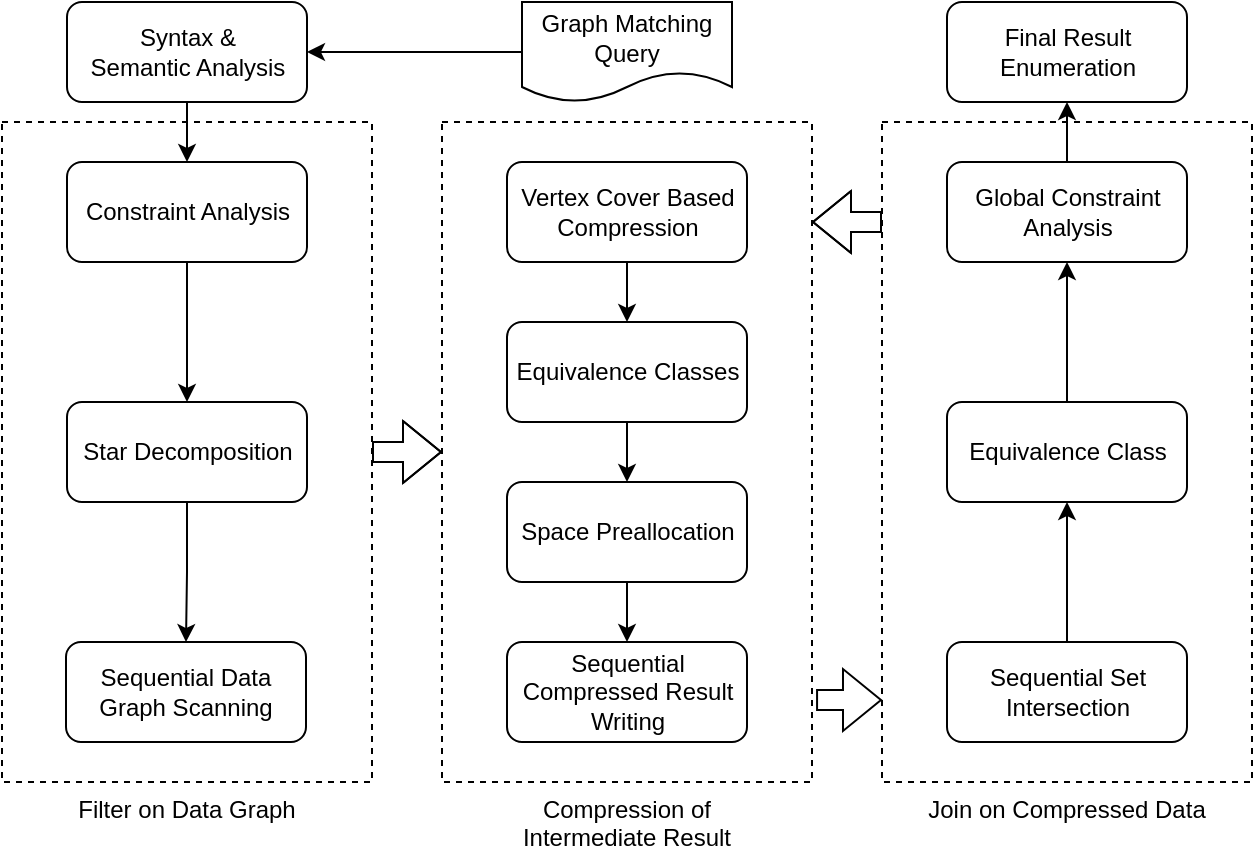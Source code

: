 <mxfile version="13.9.8" type="device"><diagram id="4FLG2b1ezuRSdkkwH0Eb" name="Page-1"><mxGraphModel dx="1102" dy="807" grid="1" gridSize="10" guides="1" tooltips="1" connect="1" arrows="1" fold="1" page="1" pageScale="1" pageWidth="980" pageHeight="690" math="0" shadow="0"><root><mxCell id="0"/><mxCell id="1" parent="0"/><mxCell id="TpjpbnGUkztZDuX0zW3u-6" value="" style="edgeStyle=orthogonalEdgeStyle;rounded=0;orthogonalLoop=1;jettySize=auto;html=1;entryX=1;entryY=0.5;entryDx=0;entryDy=0;" parent="1" source="c7e-BESAmYuRZWQkJVXR-2" target="c7e-BESAmYuRZWQkJVXR-4" edge="1"><mxGeometry relative="1" as="geometry"><mxPoint x="180" y="25" as="targetPoint"/></mxGeometry></mxCell><mxCell id="c7e-BESAmYuRZWQkJVXR-2" value="Graph Matching Query" style="shape=document;whiteSpace=wrap;html=1;boundedLbl=1;" parent="1" vertex="1"><mxGeometry x="260" width="105" height="50" as="geometry"/></mxCell><mxCell id="-hxfzx3t3lf6aqsbaPrs-1" value="" style="edgeStyle=orthogonalEdgeStyle;rounded=0;orthogonalLoop=1;jettySize=auto;html=1;endArrow=block;endFill=0;shape=flexArrow;" parent="1" source="c7e-BESAmYuRZWQkJVXR-3" target="RNBvtvq8Jln-96bl2LK0-1" edge="1"><mxGeometry relative="1" as="geometry"/></mxCell><mxCell id="c7e-BESAmYuRZWQkJVXR-3" value="Filter on Data Graph" style="rounded=0;whiteSpace=wrap;html=1;fillColor=none;dashed=1;labelPosition=center;verticalLabelPosition=bottom;align=center;verticalAlign=top;" parent="1" vertex="1"><mxGeometry y="60" width="185" height="330" as="geometry"/></mxCell><mxCell id="c7e-BESAmYuRZWQkJVXR-11" value="" style="edgeStyle=orthogonalEdgeStyle;rounded=0;orthogonalLoop=1;jettySize=auto;html=1;" parent="1" source="c7e-BESAmYuRZWQkJVXR-4" target="c7e-BESAmYuRZWQkJVXR-5" edge="1"><mxGeometry relative="1" as="geometry"/></mxCell><mxCell id="c7e-BESAmYuRZWQkJVXR-4" value="&lt;div&gt;Syntax &amp;amp;&lt;/div&gt;&lt;div&gt;Semantic Analysis&lt;/div&gt;" style="rounded=1;whiteSpace=wrap;html=1;fillColor=none;" parent="1" vertex="1"><mxGeometry x="32.5" width="120" height="50" as="geometry"/></mxCell><mxCell id="c7e-BESAmYuRZWQkJVXR-13" value="" style="edgeStyle=orthogonalEdgeStyle;rounded=0;orthogonalLoop=1;jettySize=auto;html=1;" parent="1" source="c7e-BESAmYuRZWQkJVXR-5" target="c7e-BESAmYuRZWQkJVXR-6" edge="1"><mxGeometry relative="1" as="geometry"/></mxCell><mxCell id="c7e-BESAmYuRZWQkJVXR-5" value="Constraint Analysis" style="rounded=1;whiteSpace=wrap;html=1;fillColor=none;" parent="1" vertex="1"><mxGeometry x="32.5" y="80" width="120" height="50" as="geometry"/></mxCell><mxCell id="c7e-BESAmYuRZWQkJVXR-15" value="" style="edgeStyle=orthogonalEdgeStyle;rounded=0;orthogonalLoop=1;jettySize=auto;html=1;" parent="1" source="c7e-BESAmYuRZWQkJVXR-6" target="c7e-BESAmYuRZWQkJVXR-14" edge="1"><mxGeometry relative="1" as="geometry"/></mxCell><mxCell id="c7e-BESAmYuRZWQkJVXR-6" value="Star Decomposition" style="rounded=1;whiteSpace=wrap;html=1;fillColor=none;" parent="1" vertex="1"><mxGeometry x="32.5" y="200" width="120" height="50" as="geometry"/></mxCell><mxCell id="c7e-BESAmYuRZWQkJVXR-14" value="Sequential Data Graph Scanning" style="rounded=1;whiteSpace=wrap;html=1;fillColor=none;" parent="1" vertex="1"><mxGeometry x="32" y="320" width="120" height="50" as="geometry"/></mxCell><mxCell id="RNBvtvq8Jln-96bl2LK0-1" value="Compression of&lt;br&gt;Intermediate Result" style="rounded=0;whiteSpace=wrap;html=1;fillColor=none;dashed=1;labelPosition=center;verticalLabelPosition=bottom;align=center;verticalAlign=top;" parent="1" vertex="1"><mxGeometry x="220" y="60" width="185" height="330" as="geometry"/></mxCell><mxCell id="psth2qe3Jxn1L8OWhvaL-3" value="" style="edgeStyle=orthogonalEdgeStyle;rounded=0;orthogonalLoop=1;jettySize=auto;html=1;shape=flexArrow;" parent="1" source="-hxfzx3t3lf6aqsbaPrs-2" target="RNBvtvq8Jln-96bl2LK0-1" edge="1"><mxGeometry relative="1" as="geometry"><Array as="points"><mxPoint x="425" y="110"/><mxPoint x="425" y="110"/></Array></mxGeometry></mxCell><mxCell id="-hxfzx3t3lf6aqsbaPrs-2" value="Join on Compressed Data" style="rounded=0;whiteSpace=wrap;html=1;fillColor=none;dashed=1;labelPosition=center;verticalLabelPosition=bottom;align=center;verticalAlign=top;" parent="1" vertex="1"><mxGeometry x="440" y="60" width="185" height="330" as="geometry"/></mxCell><mxCell id="g1NUkpmcSRhP_zdwQAfM-4" value="" style="edgeStyle=orthogonalEdgeStyle;rounded=0;orthogonalLoop=1;jettySize=auto;html=1;" parent="1" source="g1NUkpmcSRhP_zdwQAfM-1" target="g1NUkpmcSRhP_zdwQAfM-3" edge="1"><mxGeometry relative="1" as="geometry"/></mxCell><mxCell id="g1NUkpmcSRhP_zdwQAfM-1" value="Vertex Cover Based Compression" style="rounded=1;whiteSpace=wrap;html=1;fillColor=none;" parent="1" vertex="1"><mxGeometry x="252.5" y="80" width="120" height="50" as="geometry"/></mxCell><mxCell id="g1NUkpmcSRhP_zdwQAfM-8" value="" style="edgeStyle=orthogonalEdgeStyle;rounded=0;orthogonalLoop=1;jettySize=auto;html=1;" parent="1" source="g1NUkpmcSRhP_zdwQAfM-2" target="g1NUkpmcSRhP_zdwQAfM-7" edge="1"><mxGeometry relative="1" as="geometry"/></mxCell><mxCell id="g1NUkpmcSRhP_zdwQAfM-2" value="&lt;span&gt;Space Preallocation&lt;/span&gt;" style="rounded=1;whiteSpace=wrap;html=1;fillColor=none;" parent="1" vertex="1"><mxGeometry x="252.5" y="240" width="120" height="50" as="geometry"/></mxCell><mxCell id="g1NUkpmcSRhP_zdwQAfM-5" value="" style="edgeStyle=orthogonalEdgeStyle;rounded=0;orthogonalLoop=1;jettySize=auto;html=1;" parent="1" source="g1NUkpmcSRhP_zdwQAfM-3" target="g1NUkpmcSRhP_zdwQAfM-2" edge="1"><mxGeometry relative="1" as="geometry"/></mxCell><mxCell id="g1NUkpmcSRhP_zdwQAfM-3" value="Equivalence Classes" style="rounded=1;whiteSpace=wrap;html=1;fillColor=none;" parent="1" vertex="1"><mxGeometry x="252.5" y="160" width="120" height="50" as="geometry"/></mxCell><mxCell id="g1NUkpmcSRhP_zdwQAfM-12" value="" style="edgeStyle=orthogonalEdgeStyle;rounded=0;orthogonalLoop=1;jettySize=auto;html=1;" parent="1" source="g1NUkpmcSRhP_zdwQAfM-6" target="g1NUkpmcSRhP_zdwQAfM-9" edge="1"><mxGeometry relative="1" as="geometry"/></mxCell><mxCell id="g1NUkpmcSRhP_zdwQAfM-6" value="&lt;span&gt;Sequential Set Intersection&lt;/span&gt;" style="rounded=1;whiteSpace=wrap;html=1;fillColor=none;" parent="1" vertex="1"><mxGeometry x="472.5" y="320" width="120" height="50" as="geometry"/></mxCell><mxCell id="g1NUkpmcSRhP_zdwQAfM-7" value="Sequential Compressed Result Writing" style="rounded=1;whiteSpace=wrap;html=1;fillColor=none;" parent="1" vertex="1"><mxGeometry x="252.5" y="320" width="120" height="50" as="geometry"/></mxCell><mxCell id="g1NUkpmcSRhP_zdwQAfM-13" value="" style="edgeStyle=orthogonalEdgeStyle;rounded=0;orthogonalLoop=1;jettySize=auto;html=1;" parent="1" source="g1NUkpmcSRhP_zdwQAfM-9" target="g1NUkpmcSRhP_zdwQAfM-10" edge="1"><mxGeometry relative="1" as="geometry"/></mxCell><mxCell id="g1NUkpmcSRhP_zdwQAfM-9" value="Equivalence Class" style="rounded=1;whiteSpace=wrap;html=1;fillColor=none;" parent="1" vertex="1"><mxGeometry x="472.5" y="200" width="120" height="50" as="geometry"/></mxCell><mxCell id="g1NUkpmcSRhP_zdwQAfM-14" value="" style="edgeStyle=orthogonalEdgeStyle;rounded=0;orthogonalLoop=1;jettySize=auto;html=1;" parent="1" source="g1NUkpmcSRhP_zdwQAfM-10" target="g1NUkpmcSRhP_zdwQAfM-11" edge="1"><mxGeometry relative="1" as="geometry"/></mxCell><mxCell id="g1NUkpmcSRhP_zdwQAfM-10" value="Global Constraint Analysis" style="rounded=1;whiteSpace=wrap;html=1;fillColor=none;" parent="1" vertex="1"><mxGeometry x="472.5" y="80" width="120" height="50" as="geometry"/></mxCell><mxCell id="g1NUkpmcSRhP_zdwQAfM-11" value="Final Result Enumeration" style="rounded=1;whiteSpace=wrap;html=1;fillColor=none;" parent="1" vertex="1"><mxGeometry x="472.5" width="120" height="50" as="geometry"/></mxCell><mxCell id="mtA3RCuQYZtBq4tgVlRz-2" value="" style="edgeStyle=orthogonalEdgeStyle;rounded=0;orthogonalLoop=1;jettySize=auto;html=1;shape=flexArrow;exitX=1.011;exitY=0.897;exitDx=0;exitDy=0;exitPerimeter=0;" parent="1" edge="1"><mxGeometry relative="1" as="geometry"><Array as="points"/><mxPoint x="407.035" y="349.01" as="sourcePoint"/><mxPoint x="440" y="349" as="targetPoint"/></mxGeometry></mxCell></root></mxGraphModel></diagram></mxfile>